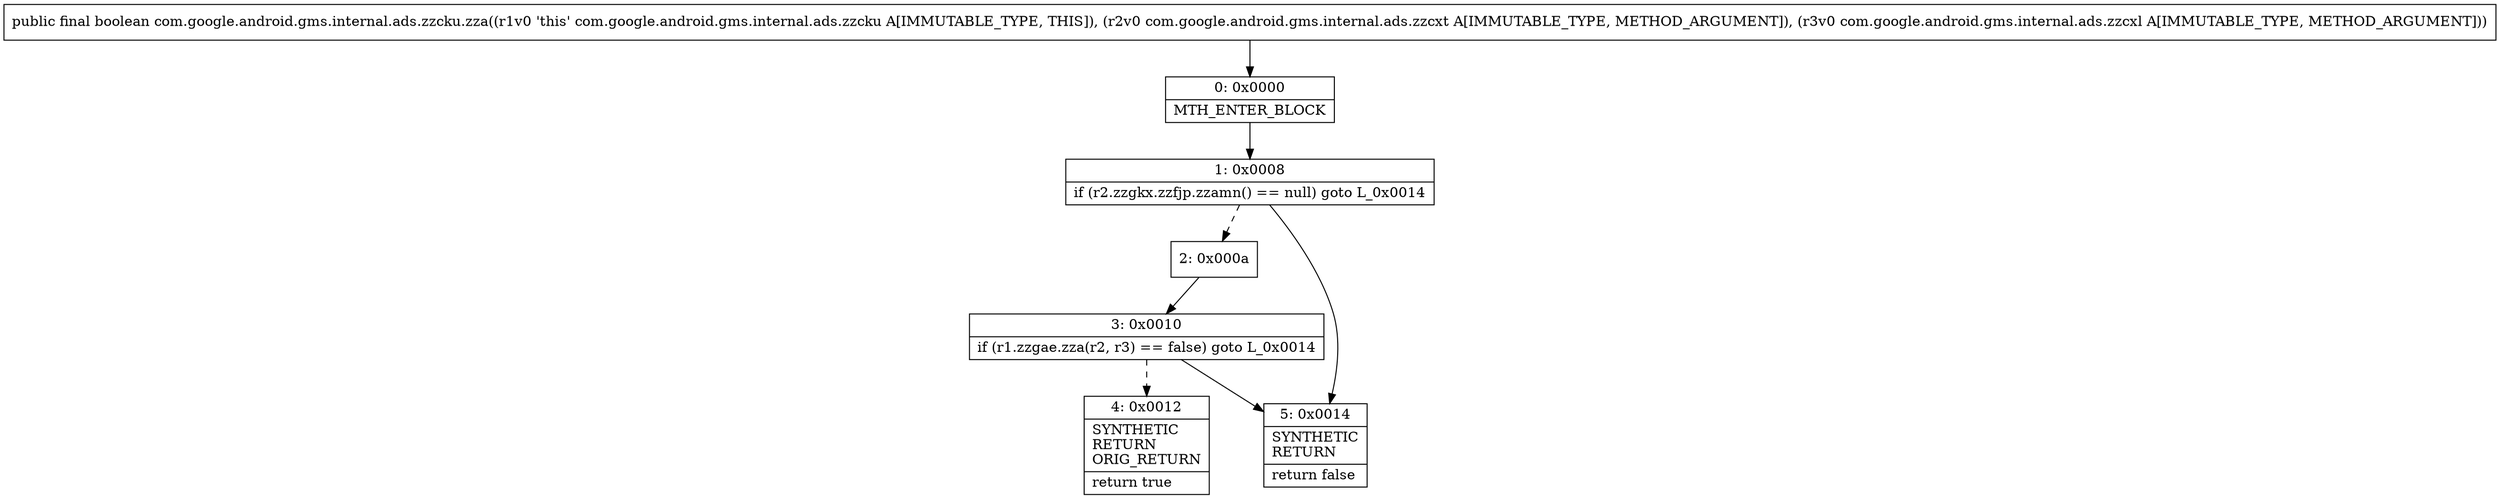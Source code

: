 digraph "CFG forcom.google.android.gms.internal.ads.zzcku.zza(Lcom\/google\/android\/gms\/internal\/ads\/zzcxt;Lcom\/google\/android\/gms\/internal\/ads\/zzcxl;)Z" {
Node_0 [shape=record,label="{0\:\ 0x0000|MTH_ENTER_BLOCK\l}"];
Node_1 [shape=record,label="{1\:\ 0x0008|if (r2.zzgkx.zzfjp.zzamn() == null) goto L_0x0014\l}"];
Node_2 [shape=record,label="{2\:\ 0x000a}"];
Node_3 [shape=record,label="{3\:\ 0x0010|if (r1.zzgae.zza(r2, r3) == false) goto L_0x0014\l}"];
Node_4 [shape=record,label="{4\:\ 0x0012|SYNTHETIC\lRETURN\lORIG_RETURN\l|return true\l}"];
Node_5 [shape=record,label="{5\:\ 0x0014|SYNTHETIC\lRETURN\l|return false\l}"];
MethodNode[shape=record,label="{public final boolean com.google.android.gms.internal.ads.zzcku.zza((r1v0 'this' com.google.android.gms.internal.ads.zzcku A[IMMUTABLE_TYPE, THIS]), (r2v0 com.google.android.gms.internal.ads.zzcxt A[IMMUTABLE_TYPE, METHOD_ARGUMENT]), (r3v0 com.google.android.gms.internal.ads.zzcxl A[IMMUTABLE_TYPE, METHOD_ARGUMENT])) }"];
MethodNode -> Node_0;
Node_0 -> Node_1;
Node_1 -> Node_2[style=dashed];
Node_1 -> Node_5;
Node_2 -> Node_3;
Node_3 -> Node_4[style=dashed];
Node_3 -> Node_5;
}

